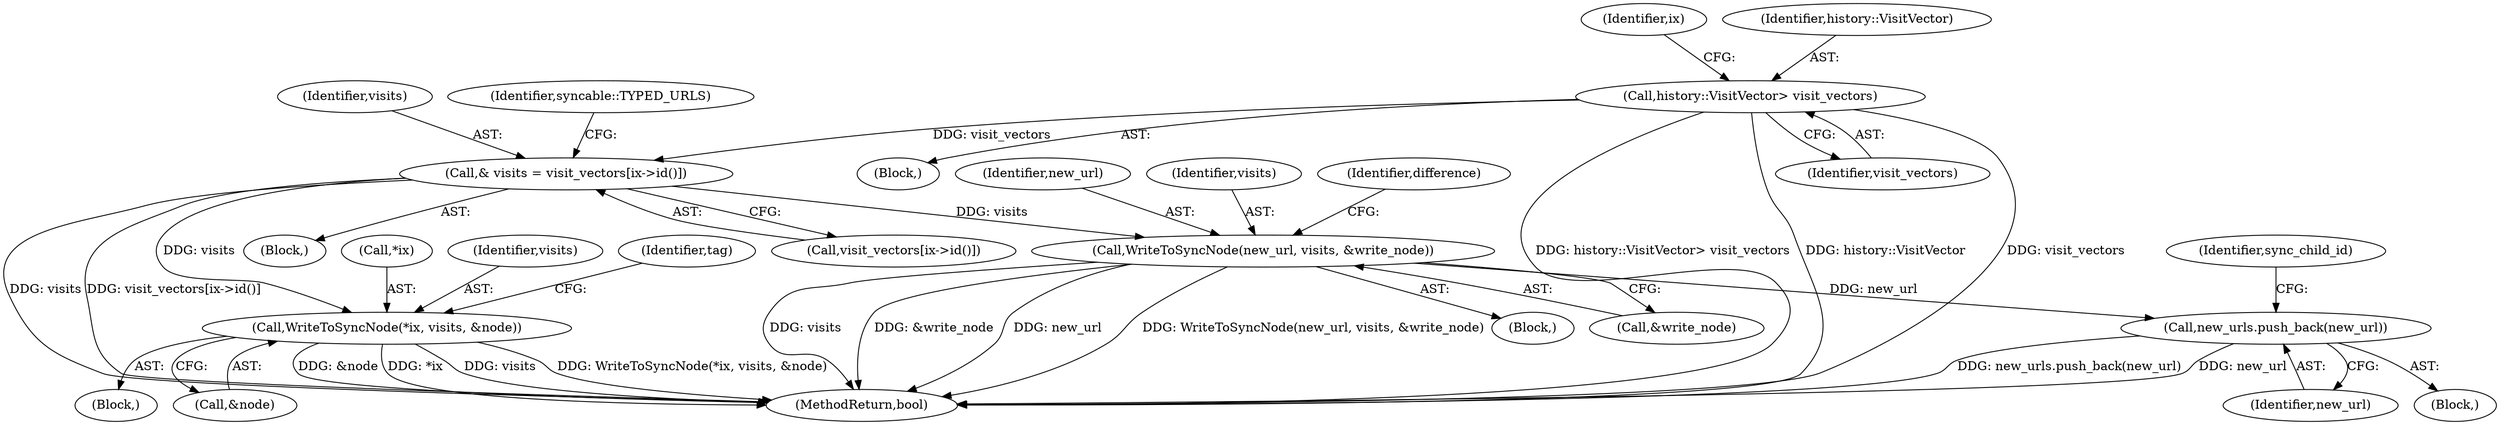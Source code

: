 digraph "0_Chrome_f837b6744eb9ca9d8e4f2e93d9118bf787ca5e24@array" {
"1000201" [label="(Call,& visits = visit_vectors[ix->id()])"];
"1000131" [label="(Call,history::VisitVector> visit_vectors)"];
"1000294" [label="(Call,WriteToSyncNode(new_url, visits, &write_node))"];
"1000452" [label="(Call,new_urls.push_back(new_url))"];
"1000355" [label="(Call,WriteToSyncNode(*ix, visits, &node))"];
"1000337" [label="(Block,)"];
"1000195" [label="(Block,)"];
"1000296" [label="(Identifier,visits)"];
"1000294" [label="(Call,WriteToSyncNode(new_url, visits, &write_node))"];
"1000363" [label="(Identifier,tag)"];
"1000468" [label="(MethodReturn,bool)"];
"1000452" [label="(Call,new_urls.push_back(new_url))"];
"1000136" [label="(Identifier,ix)"];
"1000203" [label="(Call,visit_vectors[ix->id()])"];
"1000359" [label="(Call,&node)"];
"1000301" [label="(Identifier,difference)"];
"1000239" [label="(Block,)"];
"1000355" [label="(Call,WriteToSyncNode(*ix, visits, &node))"];
"1000356" [label="(Call,*ix)"];
"1000209" [label="(Identifier,syncable::TYPED_URLS)"];
"1000131" [label="(Call,history::VisitVector> visit_vectors)"];
"1000133" [label="(Identifier,visit_vectors)"];
"1000297" [label="(Call,&write_node)"];
"1000202" [label="(Identifier,visits)"];
"1000394" [label="(Block,)"];
"1000201" [label="(Call,& visits = visit_vectors[ix->id()])"];
"1000132" [label="(Identifier,history::VisitVector)"];
"1000127" [label="(Block,)"];
"1000295" [label="(Identifier,new_url)"];
"1000453" [label="(Identifier,new_url)"];
"1000455" [label="(Identifier,sync_child_id)"];
"1000358" [label="(Identifier,visits)"];
"1000201" -> "1000195"  [label="AST: "];
"1000201" -> "1000203"  [label="CFG: "];
"1000202" -> "1000201"  [label="AST: "];
"1000203" -> "1000201"  [label="AST: "];
"1000209" -> "1000201"  [label="CFG: "];
"1000201" -> "1000468"  [label="DDG: visit_vectors[ix->id()]"];
"1000201" -> "1000468"  [label="DDG: visits"];
"1000131" -> "1000201"  [label="DDG: visit_vectors"];
"1000201" -> "1000294"  [label="DDG: visits"];
"1000201" -> "1000355"  [label="DDG: visits"];
"1000131" -> "1000127"  [label="AST: "];
"1000131" -> "1000133"  [label="CFG: "];
"1000132" -> "1000131"  [label="AST: "];
"1000133" -> "1000131"  [label="AST: "];
"1000136" -> "1000131"  [label="CFG: "];
"1000131" -> "1000468"  [label="DDG: history::VisitVector"];
"1000131" -> "1000468"  [label="DDG: visit_vectors"];
"1000131" -> "1000468"  [label="DDG: history::VisitVector> visit_vectors"];
"1000294" -> "1000239"  [label="AST: "];
"1000294" -> "1000297"  [label="CFG: "];
"1000295" -> "1000294"  [label="AST: "];
"1000296" -> "1000294"  [label="AST: "];
"1000297" -> "1000294"  [label="AST: "];
"1000301" -> "1000294"  [label="CFG: "];
"1000294" -> "1000468"  [label="DDG: WriteToSyncNode(new_url, visits, &write_node)"];
"1000294" -> "1000468"  [label="DDG: visits"];
"1000294" -> "1000468"  [label="DDG: &write_node"];
"1000294" -> "1000468"  [label="DDG: new_url"];
"1000294" -> "1000452"  [label="DDG: new_url"];
"1000452" -> "1000394"  [label="AST: "];
"1000452" -> "1000453"  [label="CFG: "];
"1000453" -> "1000452"  [label="AST: "];
"1000455" -> "1000452"  [label="CFG: "];
"1000452" -> "1000468"  [label="DDG: new_urls.push_back(new_url)"];
"1000452" -> "1000468"  [label="DDG: new_url"];
"1000355" -> "1000337"  [label="AST: "];
"1000355" -> "1000359"  [label="CFG: "];
"1000356" -> "1000355"  [label="AST: "];
"1000358" -> "1000355"  [label="AST: "];
"1000359" -> "1000355"  [label="AST: "];
"1000363" -> "1000355"  [label="CFG: "];
"1000355" -> "1000468"  [label="DDG: *ix"];
"1000355" -> "1000468"  [label="DDG: visits"];
"1000355" -> "1000468"  [label="DDG: WriteToSyncNode(*ix, visits, &node)"];
"1000355" -> "1000468"  [label="DDG: &node"];
}
